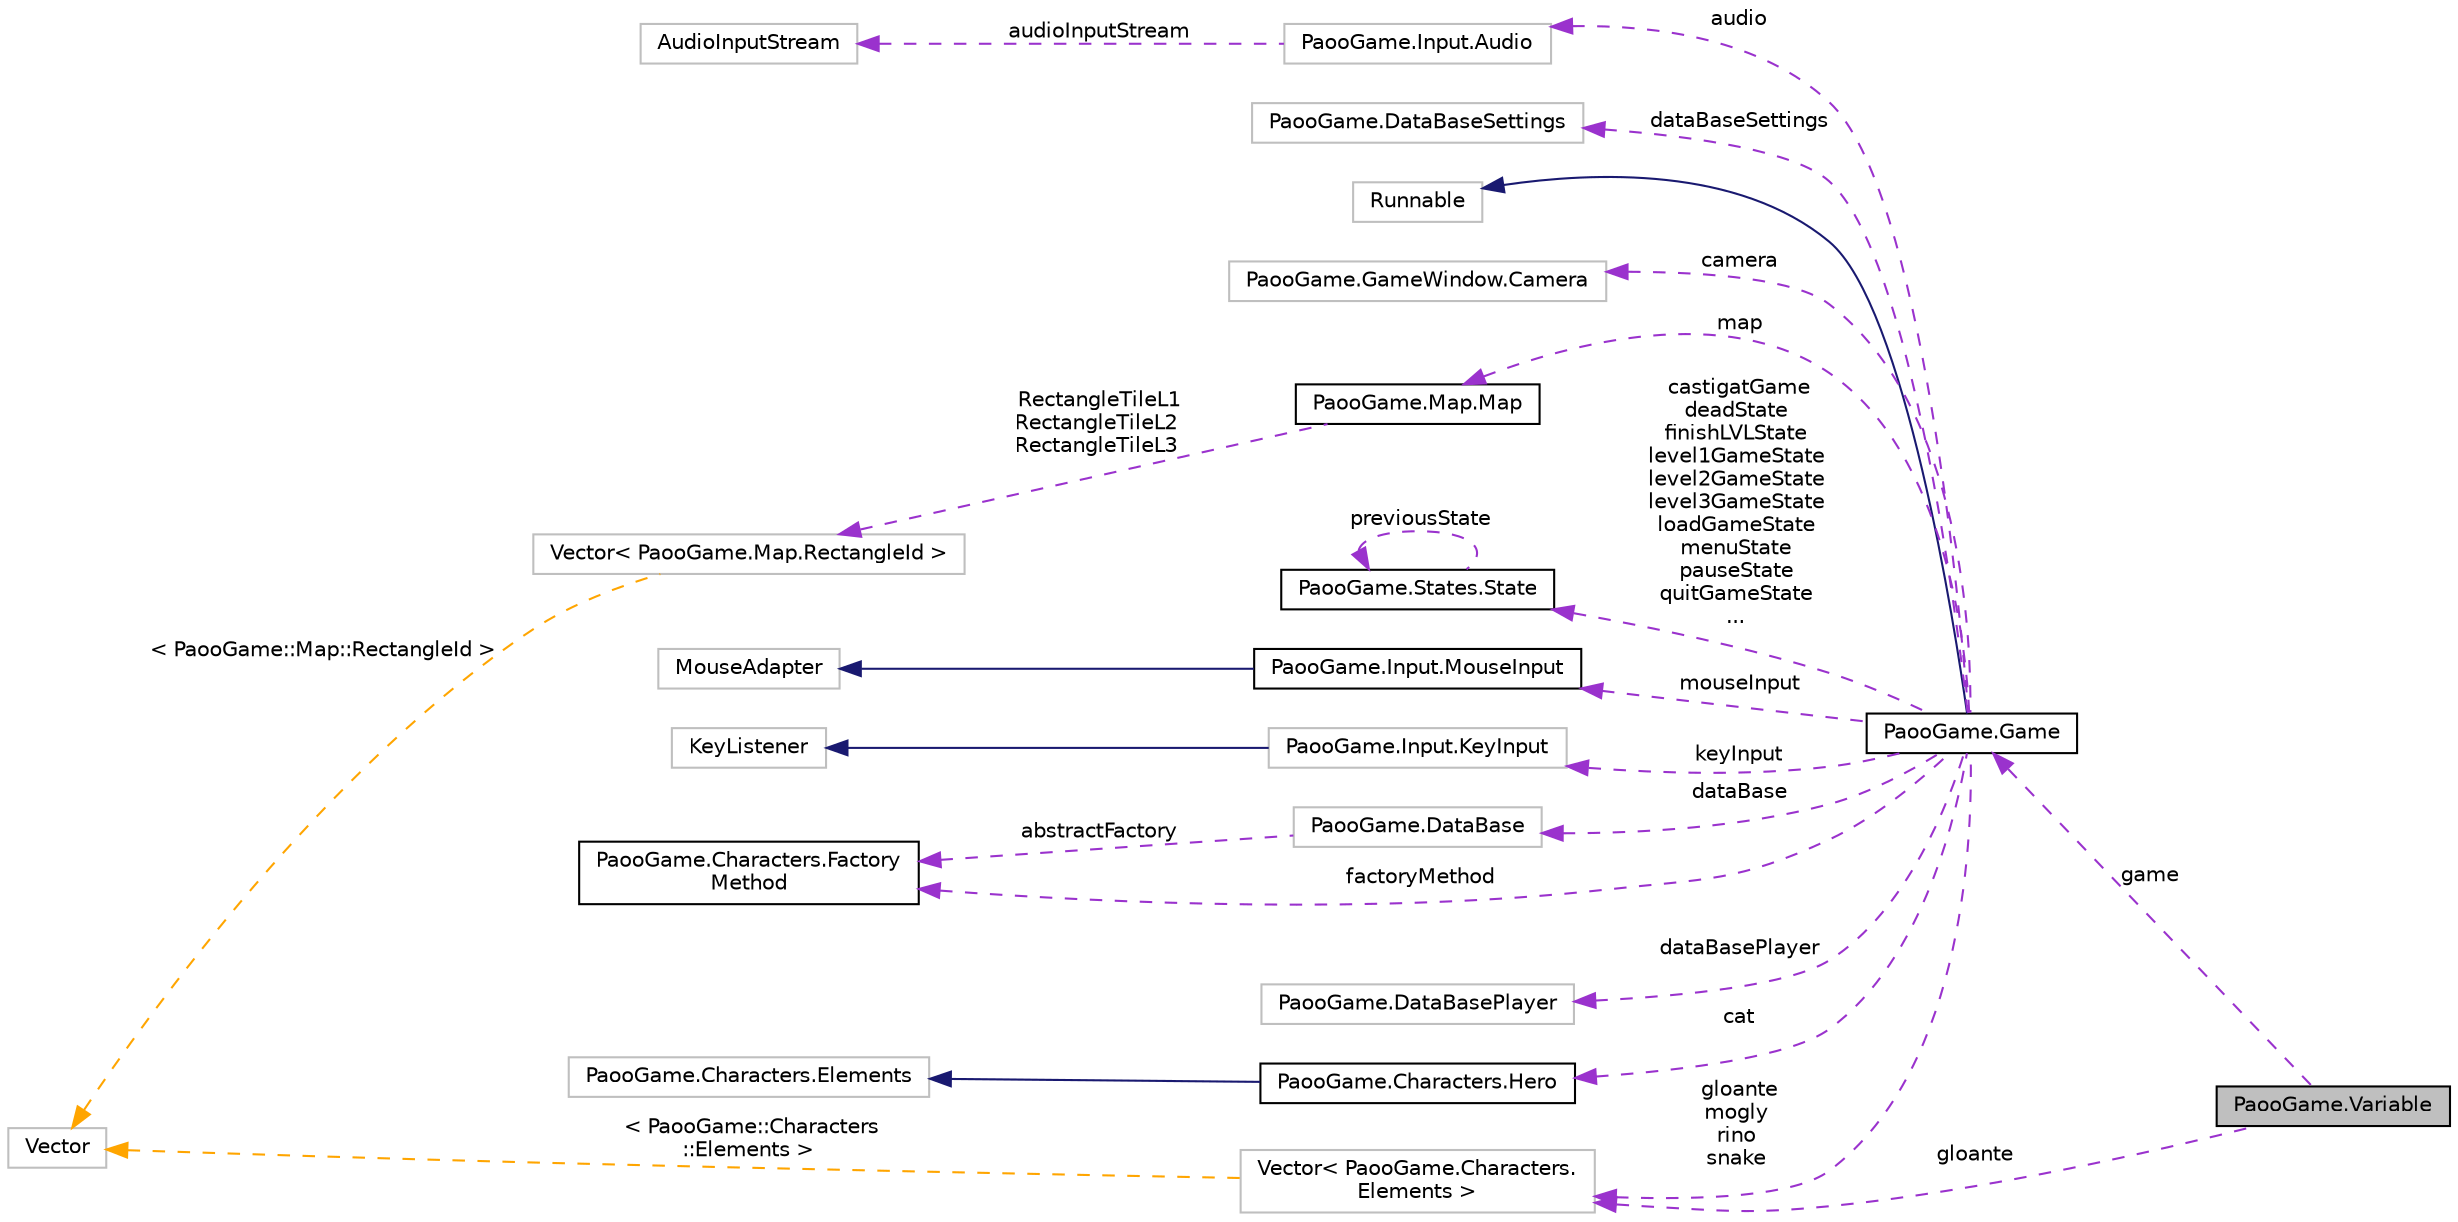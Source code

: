 digraph "PaooGame.Variable"
{
 // INTERACTIVE_SVG=YES
 // LATEX_PDF_SIZE
  edge [fontname="Helvetica",fontsize="10",labelfontname="Helvetica",labelfontsize="10"];
  node [fontname="Helvetica",fontsize="10",shape=record];
  rankdir="LR";
  Node1 [label="PaooGame.Variable",height=0.2,width=0.4,color="black", fillcolor="grey75", style="filled", fontcolor="black",tooltip=" "];
  Node2 -> Node1 [dir="back",color="darkorchid3",fontsize="10",style="dashed",label=" game" ,fontname="Helvetica"];
  Node2 [label="PaooGame.Game",height=0.2,width=0.4,color="black", fillcolor="white", style="filled",URL="$class_paoo_game_1_1_game.html",tooltip="Clasa principala a intregului proiect. Implementeaza Game - Loop (Update -> Draw)"];
  Node3 -> Node2 [dir="back",color="midnightblue",fontsize="10",style="solid",fontname="Helvetica"];
  Node3 [label="Runnable",height=0.2,width=0.4,color="grey75", fillcolor="white", style="filled",tooltip=" "];
  Node4 -> Node2 [dir="back",color="darkorchid3",fontsize="10",style="dashed",label=" camera" ,fontname="Helvetica"];
  Node4 [label="PaooGame.GameWindow.Camera",height=0.2,width=0.4,color="grey75", fillcolor="white", style="filled",URL="$class_paoo_game_1_1_game_window_1_1_camera.html",tooltip=" "];
  Node5 -> Node2 [dir="back",color="darkorchid3",fontsize="10",style="dashed",label=" map" ,fontname="Helvetica"];
  Node5 [label="PaooGame.Map.Map",height=0.2,width=0.4,color="black", fillcolor="white", style="filled",URL="$class_paoo_game_1_1_map_1_1_map.html",tooltip="Utilizata pentru memorarea matricelor si determinarea obiectelor de coliziune."];
  Node6 -> Node5 [dir="back",color="darkorchid3",fontsize="10",style="dashed",label=" RectangleTileL1\nRectangleTileL2\nRectangleTileL3" ,fontname="Helvetica"];
  Node6 [label="Vector\< PaooGame.Map.RectangleId \>",height=0.2,width=0.4,color="grey75", fillcolor="white", style="filled",tooltip=" "];
  Node7 -> Node6 [dir="back",color="orange",fontsize="10",style="dashed",label=" \< PaooGame::Map::RectangleId \>" ,fontname="Helvetica"];
  Node7 [label="Vector",height=0.2,width=0.4,color="grey75", fillcolor="white", style="filled",tooltip=" "];
  Node8 -> Node2 [dir="back",color="darkorchid3",fontsize="10",style="dashed",label=" castigatGame\ndeadState\nfinishLVLState\nlevel1GameState\nlevel2GameState\nlevel3GameState\nloadGameState\nmenuState\npauseState\nquitGameState\n..." ,fontname="Helvetica"];
  Node8 [label="PaooGame.States.State",height=0.2,width=0.4,color="black", fillcolor="white", style="filled",URL="$class_paoo_game_1_1_states_1_1_state.html",tooltip="Implementeaza sablonul de proiectare State : jocul este compus din mai multe stari."];
  Node8 -> Node8 [dir="back",color="darkorchid3",fontsize="10",style="dashed",label=" previousState" ,fontname="Helvetica"];
  Node9 -> Node2 [dir="back",color="darkorchid3",fontsize="10",style="dashed",label=" mouseInput" ,fontname="Helvetica"];
  Node9 [label="PaooGame.Input.MouseInput",height=0.2,width=0.4,color="black", fillcolor="white", style="filled",URL="$class_paoo_game_1_1_input_1_1_mouse_input.html",tooltip="Trateaza evenimentele de mouse -> apasare click stang pentru selectie , coordonate mouse(trebuie sa s..."];
  Node10 -> Node9 [dir="back",color="midnightblue",fontsize="10",style="solid",fontname="Helvetica"];
  Node10 [label="MouseAdapter",height=0.2,width=0.4,color="grey75", fillcolor="white", style="filled",tooltip=" "];
  Node11 -> Node2 [dir="back",color="darkorchid3",fontsize="10",style="dashed",label=" keyInput" ,fontname="Helvetica"];
  Node11 [label="PaooGame.Input.KeyInput",height=0.2,width=0.4,color="grey75", fillcolor="white", style="filled",URL="$class_paoo_game_1_1_input_1_1_key_input.html",tooltip=" "];
  Node12 -> Node11 [dir="back",color="midnightblue",fontsize="10",style="solid",fontname="Helvetica"];
  Node12 [label="KeyListener",height=0.2,width=0.4,color="grey75", fillcolor="white", style="filled",tooltip=" "];
  Node13 -> Node2 [dir="back",color="darkorchid3",fontsize="10",style="dashed",label=" dataBase" ,fontname="Helvetica"];
  Node13 [label="PaooGame.DataBase",height=0.2,width=0.4,color="grey75", fillcolor="white", style="filled",URL="$class_paoo_game_1_1_data_base.html",tooltip=" "];
  Node14 -> Node13 [dir="back",color="darkorchid3",fontsize="10",style="dashed",label=" abstractFactory" ,fontname="Helvetica"];
  Node14 [label="PaooGame.Characters.Factory\lMethod",height=0.2,width=0.4,color="black", fillcolor="white", style="filled",URL="$class_paoo_game_1_1_characters_1_1_factory_method.html",tooltip="Va fi extinsa pentru a crea producatori concreti."];
  Node15 -> Node2 [dir="back",color="darkorchid3",fontsize="10",style="dashed",label=" dataBasePlayer" ,fontname="Helvetica"];
  Node15 [label="PaooGame.DataBasePlayer",height=0.2,width=0.4,color="grey75", fillcolor="white", style="filled",URL="$class_paoo_game_1_1_data_base_player.html",tooltip=" "];
  Node16 -> Node2 [dir="back",color="darkorchid3",fontsize="10",style="dashed",label=" gloante\nmogly\nrino\nsnake" ,fontname="Helvetica"];
  Node16 [label="Vector\< PaooGame.Characters.\lElements \>",height=0.2,width=0.4,color="grey75", fillcolor="white", style="filled",tooltip=" "];
  Node7 -> Node16 [dir="back",color="orange",fontsize="10",style="dashed",label=" \< PaooGame::Characters\l::Elements \>" ,fontname="Helvetica"];
  Node17 -> Node2 [dir="back",color="darkorchid3",fontsize="10",style="dashed",label=" cat" ,fontname="Helvetica"];
  Node17 [label="PaooGame.Characters.Hero",height=0.2,width=0.4,color="black", fillcolor="white", style="filled",URL="$class_paoo_game_1_1_characters_1_1_hero.html",tooltip="Implementeaza notiunea de erou(pisica)."];
  Node18 -> Node17 [dir="back",color="midnightblue",fontsize="10",style="solid",fontname="Helvetica"];
  Node18 [label="PaooGame.Characters.Elements",height=0.2,width=0.4,color="grey75", fillcolor="white", style="filled",URL="$class_paoo_game_1_1_characters_1_1_elements.html",tooltip=" "];
  Node14 -> Node2 [dir="back",color="darkorchid3",fontsize="10",style="dashed",label=" factoryMethod" ,fontname="Helvetica"];
  Node19 -> Node2 [dir="back",color="darkorchid3",fontsize="10",style="dashed",label=" audio" ,fontname="Helvetica"];
  Node19 [label="PaooGame.Input.Audio",height=0.2,width=0.4,color="grey75", fillcolor="white", style="filled",URL="$class_paoo_game_1_1_input_1_1_audio.html",tooltip=" "];
  Node20 -> Node19 [dir="back",color="darkorchid3",fontsize="10",style="dashed",label=" audioInputStream" ,fontname="Helvetica"];
  Node20 [label="AudioInputStream",height=0.2,width=0.4,color="grey75", fillcolor="white", style="filled",tooltip=" "];
  Node21 -> Node2 [dir="back",color="darkorchid3",fontsize="10",style="dashed",label=" dataBaseSettings" ,fontname="Helvetica"];
  Node21 [label="PaooGame.DataBaseSettings",height=0.2,width=0.4,color="grey75", fillcolor="white", style="filled",URL="$class_paoo_game_1_1_data_base_settings.html",tooltip=" "];
  Node16 -> Node1 [dir="back",color="darkorchid3",fontsize="10",style="dashed",label=" gloante" ,fontname="Helvetica"];
}
